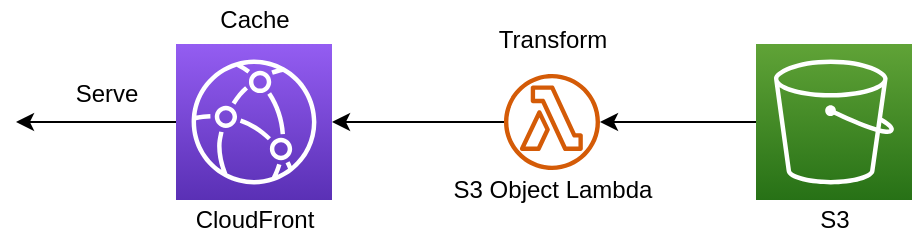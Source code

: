 <mxfile version="15.7.3" type="device"><diagram id="c17MWj3r0m8LAN3uFILZ" name="ページ1"><mxGraphModel dx="1106" dy="880" grid="1" gridSize="10" guides="1" tooltips="1" connect="1" arrows="1" fold="1" page="1" pageScale="1" pageWidth="827" pageHeight="1169" math="0" shadow="0"><root><mxCell id="0"/><mxCell id="1" parent="0"/><mxCell id="OHK2Dagj0s6NhflBNFxm-7" style="edgeStyle=orthogonalEdgeStyle;rounded=0;orthogonalLoop=1;jettySize=auto;html=1;" edge="1" parent="1" source="OHK2Dagj0s6NhflBNFxm-1" target="OHK2Dagj0s6NhflBNFxm-2"><mxGeometry relative="1" as="geometry"/></mxCell><mxCell id="OHK2Dagj0s6NhflBNFxm-1" value="" style="sketch=0;points=[[0,0,0],[0.25,0,0],[0.5,0,0],[0.75,0,0],[1,0,0],[0,1,0],[0.25,1,0],[0.5,1,0],[0.75,1,0],[1,1,0],[0,0.25,0],[0,0.5,0],[0,0.75,0],[1,0.25,0],[1,0.5,0],[1,0.75,0]];outlineConnect=0;fontColor=#232F3E;gradientColor=#60A337;gradientDirection=north;fillColor=#277116;strokeColor=#ffffff;dashed=0;verticalLabelPosition=bottom;verticalAlign=top;align=center;html=1;fontSize=12;fontStyle=0;aspect=fixed;shape=mxgraph.aws4.resourceIcon;resIcon=mxgraph.aws4.s3;" vertex="1" parent="1"><mxGeometry x="540" y="282" width="78" height="78" as="geometry"/></mxCell><mxCell id="OHK2Dagj0s6NhflBNFxm-8" style="edgeStyle=orthogonalEdgeStyle;rounded=0;orthogonalLoop=1;jettySize=auto;html=1;entryX=1;entryY=0.5;entryDx=0;entryDy=0;entryPerimeter=0;" edge="1" parent="1" source="OHK2Dagj0s6NhflBNFxm-2" target="OHK2Dagj0s6NhflBNFxm-3"><mxGeometry relative="1" as="geometry"/></mxCell><mxCell id="OHK2Dagj0s6NhflBNFxm-2" value="" style="sketch=0;outlineConnect=0;fontColor=#232F3E;gradientColor=none;fillColor=#D45B07;strokeColor=none;dashed=0;verticalLabelPosition=bottom;verticalAlign=top;align=center;html=1;fontSize=12;fontStyle=0;aspect=fixed;pointerEvents=1;shape=mxgraph.aws4.lambda_function;" vertex="1" parent="1"><mxGeometry x="414" y="297" width="48" height="48" as="geometry"/></mxCell><mxCell id="OHK2Dagj0s6NhflBNFxm-15" style="edgeStyle=orthogonalEdgeStyle;rounded=0;orthogonalLoop=1;jettySize=auto;html=1;exitX=0;exitY=0.5;exitDx=0;exitDy=0;exitPerimeter=0;" edge="1" parent="1" source="OHK2Dagj0s6NhflBNFxm-3"><mxGeometry relative="1" as="geometry"><mxPoint x="170" y="321" as="targetPoint"/></mxGeometry></mxCell><mxCell id="OHK2Dagj0s6NhflBNFxm-3" value="" style="sketch=0;points=[[0,0,0],[0.25,0,0],[0.5,0,0],[0.75,0,0],[1,0,0],[0,1,0],[0.25,1,0],[0.5,1,0],[0.75,1,0],[1,1,0],[0,0.25,0],[0,0.5,0],[0,0.75,0],[1,0.25,0],[1,0.5,0],[1,0.75,0]];outlineConnect=0;fontColor=#232F3E;gradientColor=#945DF2;gradientDirection=north;fillColor=#5A30B5;strokeColor=#ffffff;dashed=0;verticalLabelPosition=bottom;verticalAlign=top;align=center;html=1;fontSize=12;fontStyle=0;aspect=fixed;shape=mxgraph.aws4.resourceIcon;resIcon=mxgraph.aws4.cloudfront;" vertex="1" parent="1"><mxGeometry x="250" y="282" width="78" height="78" as="geometry"/></mxCell><mxCell id="OHK2Dagj0s6NhflBNFxm-4" value="S3 Object Lambda" style="text;html=1;align=center;verticalAlign=middle;resizable=0;points=[];autosize=1;strokeColor=none;fillColor=none;" vertex="1" parent="1"><mxGeometry x="383" y="345" width="110" height="20" as="geometry"/></mxCell><mxCell id="OHK2Dagj0s6NhflBNFxm-5" value="S3" style="text;html=1;align=center;verticalAlign=middle;resizable=0;points=[];autosize=1;strokeColor=none;fillColor=none;" vertex="1" parent="1"><mxGeometry x="564" y="360" width="30" height="20" as="geometry"/></mxCell><mxCell id="OHK2Dagj0s6NhflBNFxm-6" value="CloudFront" style="text;html=1;align=center;verticalAlign=middle;resizable=0;points=[];autosize=1;strokeColor=none;fillColor=none;" vertex="1" parent="1"><mxGeometry x="254" y="360" width="70" height="20" as="geometry"/></mxCell><mxCell id="OHK2Dagj0s6NhflBNFxm-10" value="Transform" style="text;html=1;align=center;verticalAlign=middle;resizable=0;points=[];autosize=1;strokeColor=none;fillColor=none;" vertex="1" parent="1"><mxGeometry x="403" y="270" width="70" height="20" as="geometry"/></mxCell><mxCell id="OHK2Dagj0s6NhflBNFxm-11" value="Cache" style="text;html=1;align=center;verticalAlign=middle;resizable=0;points=[];autosize=1;strokeColor=none;fillColor=none;" vertex="1" parent="1"><mxGeometry x="264" y="260" width="50" height="20" as="geometry"/></mxCell><mxCell id="OHK2Dagj0s6NhflBNFxm-16" value="Serve" style="text;html=1;align=center;verticalAlign=middle;resizable=0;points=[];autosize=1;strokeColor=none;fillColor=none;" vertex="1" parent="1"><mxGeometry x="190" y="297" width="50" height="20" as="geometry"/></mxCell></root></mxGraphModel></diagram></mxfile>